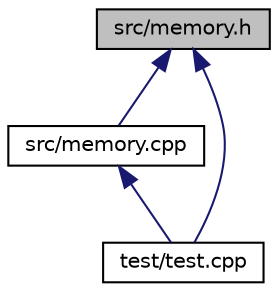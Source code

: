 digraph "src/memory.h"
{
 // LATEX_PDF_SIZE
  edge [fontname="Helvetica",fontsize="10",labelfontname="Helvetica",labelfontsize="10"];
  node [fontname="Helvetica",fontsize="10",shape=record];
  Node1 [label="src/memory.h",height=0.2,width=0.4,color="black", fillcolor="grey75", style="filled", fontcolor="black",tooltip="Contains the definition of the MemoryBlock and Memory classes."];
  Node1 -> Node2 [dir="back",color="midnightblue",fontsize="10",style="solid",fontname="Helvetica"];
  Node2 [label="src/memory.cpp",height=0.2,width=0.4,color="black", fillcolor="white", style="filled",URL="$memory_8cpp.html",tooltip=" "];
  Node2 -> Node3 [dir="back",color="midnightblue",fontsize="10",style="solid",fontname="Helvetica"];
  Node3 [label="test/test.cpp",height=0.2,width=0.4,color="black", fillcolor="white", style="filled",URL="$test_8cpp.html",tooltip=" "];
  Node1 -> Node3 [dir="back",color="midnightblue",fontsize="10",style="solid",fontname="Helvetica"];
}
